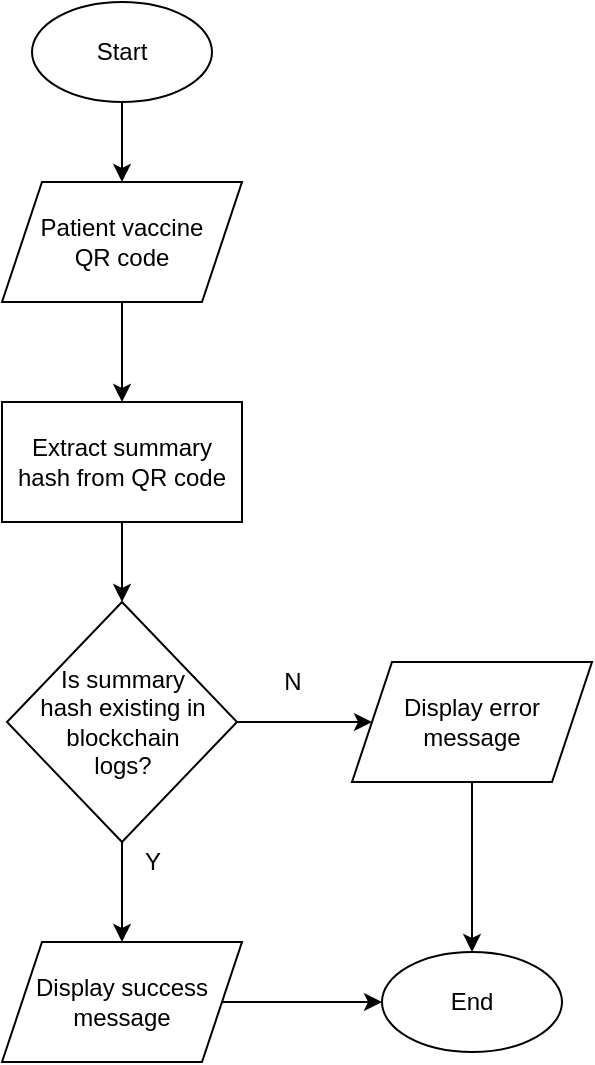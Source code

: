 <mxfile version="17.4.5" type="device"><diagram id="NsOlikAY43tNtem_4Cyk" name="Page-1"><mxGraphModel dx="960" dy="587" grid="1" gridSize="10" guides="1" tooltips="1" connect="1" arrows="1" fold="1" page="1" pageScale="1" pageWidth="850" pageHeight="1100" math="0" shadow="0"><root><mxCell id="0"/><mxCell id="1" parent="0"/><mxCell id="fr3nIQrBal_x9Pi9zr99-8" value="" style="edgeStyle=orthogonalEdgeStyle;rounded=0;orthogonalLoop=1;jettySize=auto;html=1;" edge="1" parent="1" source="fr3nIQrBal_x9Pi9zr99-1" target="fr3nIQrBal_x9Pi9zr99-2"><mxGeometry relative="1" as="geometry"/></mxCell><mxCell id="fr3nIQrBal_x9Pi9zr99-1" value="Start" style="ellipse;whiteSpace=wrap;html=1;" vertex="1" parent="1"><mxGeometry x="140" y="100" width="90" height="50" as="geometry"/></mxCell><mxCell id="fr3nIQrBal_x9Pi9zr99-9" value="" style="edgeStyle=orthogonalEdgeStyle;rounded=0;orthogonalLoop=1;jettySize=auto;html=1;" edge="1" parent="1" source="fr3nIQrBal_x9Pi9zr99-2" target="fr3nIQrBal_x9Pi9zr99-3"><mxGeometry relative="1" as="geometry"/></mxCell><mxCell id="fr3nIQrBal_x9Pi9zr99-2" value="Patient vaccine&lt;br&gt;QR code" style="shape=parallelogram;perimeter=parallelogramPerimeter;whiteSpace=wrap;html=1;fixedSize=1;" vertex="1" parent="1"><mxGeometry x="125" y="190" width="120" height="60" as="geometry"/></mxCell><mxCell id="fr3nIQrBal_x9Pi9zr99-10" value="" style="edgeStyle=orthogonalEdgeStyle;rounded=0;orthogonalLoop=1;jettySize=auto;html=1;" edge="1" parent="1" source="fr3nIQrBal_x9Pi9zr99-3" target="fr3nIQrBal_x9Pi9zr99-4"><mxGeometry relative="1" as="geometry"/></mxCell><mxCell id="fr3nIQrBal_x9Pi9zr99-3" value="Extract summary hash from QR code" style="rounded=0;whiteSpace=wrap;html=1;" vertex="1" parent="1"><mxGeometry x="125" y="300" width="120" height="60" as="geometry"/></mxCell><mxCell id="fr3nIQrBal_x9Pi9zr99-11" value="" style="edgeStyle=orthogonalEdgeStyle;rounded=0;orthogonalLoop=1;jettySize=auto;html=1;" edge="1" parent="1" source="fr3nIQrBal_x9Pi9zr99-4" target="fr3nIQrBal_x9Pi9zr99-6"><mxGeometry relative="1" as="geometry"/></mxCell><mxCell id="fr3nIQrBal_x9Pi9zr99-12" value="" style="edgeStyle=orthogonalEdgeStyle;rounded=0;orthogonalLoop=1;jettySize=auto;html=1;" edge="1" parent="1" source="fr3nIQrBal_x9Pi9zr99-4" target="fr3nIQrBal_x9Pi9zr99-5"><mxGeometry relative="1" as="geometry"/></mxCell><mxCell id="fr3nIQrBal_x9Pi9zr99-4" value="Is summary &lt;br&gt;hash existing in&lt;br&gt;blockchain &lt;br&gt;logs?" style="rhombus;whiteSpace=wrap;html=1;" vertex="1" parent="1"><mxGeometry x="127.5" y="400" width="115" height="120" as="geometry"/></mxCell><mxCell id="fr3nIQrBal_x9Pi9zr99-13" value="" style="edgeStyle=orthogonalEdgeStyle;rounded=0;orthogonalLoop=1;jettySize=auto;html=1;" edge="1" parent="1" source="fr3nIQrBal_x9Pi9zr99-5" target="fr3nIQrBal_x9Pi9zr99-7"><mxGeometry relative="1" as="geometry"/></mxCell><mxCell id="fr3nIQrBal_x9Pi9zr99-5" value="Display error message" style="shape=parallelogram;perimeter=parallelogramPerimeter;whiteSpace=wrap;html=1;fixedSize=1;" vertex="1" parent="1"><mxGeometry x="300" y="430" width="120" height="60" as="geometry"/></mxCell><mxCell id="fr3nIQrBal_x9Pi9zr99-14" value="" style="edgeStyle=orthogonalEdgeStyle;rounded=0;orthogonalLoop=1;jettySize=auto;html=1;" edge="1" parent="1" source="fr3nIQrBal_x9Pi9zr99-6" target="fr3nIQrBal_x9Pi9zr99-7"><mxGeometry relative="1" as="geometry"/></mxCell><mxCell id="fr3nIQrBal_x9Pi9zr99-6" value="Display success message" style="shape=parallelogram;perimeter=parallelogramPerimeter;whiteSpace=wrap;html=1;fixedSize=1;" vertex="1" parent="1"><mxGeometry x="125" y="570" width="120" height="60" as="geometry"/></mxCell><mxCell id="fr3nIQrBal_x9Pi9zr99-7" value="End" style="ellipse;whiteSpace=wrap;html=1;" vertex="1" parent="1"><mxGeometry x="315" y="575" width="90" height="50" as="geometry"/></mxCell><mxCell id="fr3nIQrBal_x9Pi9zr99-15" value="N" style="text;html=1;align=center;verticalAlign=middle;resizable=0;points=[];autosize=1;strokeColor=none;fillColor=none;" vertex="1" parent="1"><mxGeometry x="260" y="430" width="20" height="20" as="geometry"/></mxCell><mxCell id="fr3nIQrBal_x9Pi9zr99-16" value="Y" style="text;html=1;align=center;verticalAlign=middle;resizable=0;points=[];autosize=1;strokeColor=none;fillColor=none;" vertex="1" parent="1"><mxGeometry x="190" y="520" width="20" height="20" as="geometry"/></mxCell></root></mxGraphModel></diagram></mxfile>
